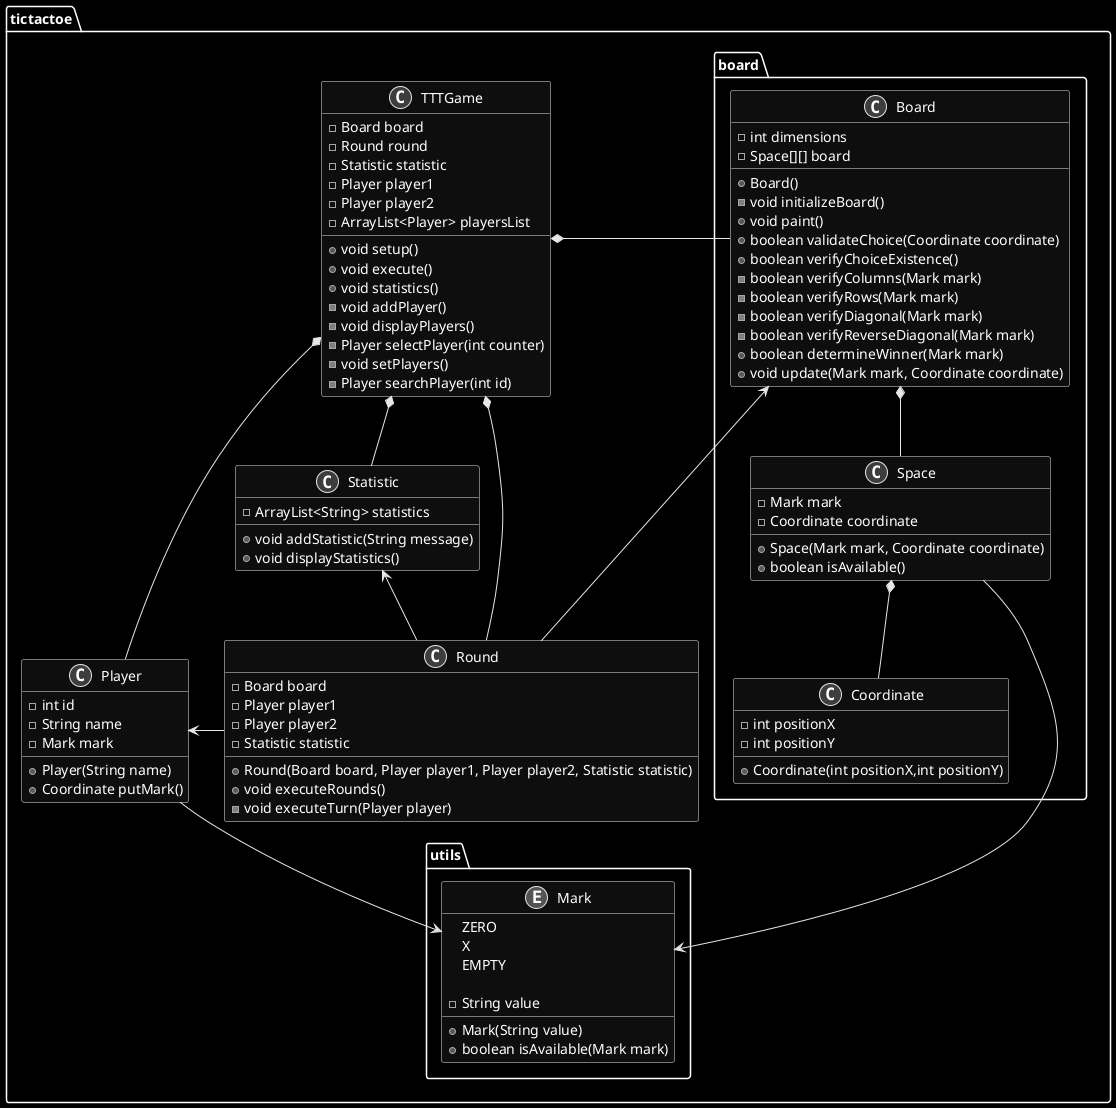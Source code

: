 @startuml ClassModel

skinparam monochrome reverse

package tictactoe{
    class TTTGame{
        -Board board
        -Round round
        -Statistic statistic
        -Player player1
        -Player player2
        -ArrayList<Player> playersList

        +void setup()
        +void execute()
        +void statistics()
        -void addPlayer()
        -void displayPlayers()
        -Player selectPlayer(int counter)
        -void setPlayers()
        -Player searchPlayer(int id)
    }

    class Player{
        -int id
        -String name
        -Mark mark

        +Player(String name)
        +Coordinate putMark()
    }

    class Round{
        -Board board
        -Player player1
        -Player player2
        -Statistic statistic

        +Round(Board board, Player player1, Player player2, Statistic statistic)
        +void executeRounds()
        -void executeTurn(Player player)
    }

    class Statistic{
        -ArrayList<String> statistics

        +void addStatistic(String message)
        +void displayStatistics()
    }

    package board{
        class Board{
            -int dimensions
            -Space[][] board

            +Board()
            -void initializeBoard()
            +void paint()
            +boolean validateChoice(Coordinate coordinate)
            +boolean verifyChoiceExistence()
            -boolean verifyColumns(Mark mark)
            -boolean verifyRows(Mark mark)
            -boolean verifyDiagonal(Mark mark)
            -boolean verifyReverseDiagonal(Mark mark)
            +boolean determineWinner(Mark mark)
            +void update(Mark mark, Coordinate coordinate)
        }

        class Space{
            -Mark mark
            -Coordinate coordinate

            +Space(Mark mark, Coordinate coordinate)
            +boolean isAvailable()
        }

        class Coordinate{
            -int positionX
            -int positionY

            +Coordinate(int positionX,int positionY)
        }
    }

    package utils{
        enum Mark{
            ZERO
            X
            EMPTY

            -String value

            +Mark(String value)
            +boolean isAvailable(Mark mark)
        }
    }
}

TTTGame *-left- Board
TTTGame *-- Player
TTTGame *-- Round
TTTGame *-- Statistic

Board *-- Space

Space *-- Coordinate

Round -left-> Board
Round -right-> Player

Statistic <-- Round

Player --> Mark
Space --> Mark

@enduml